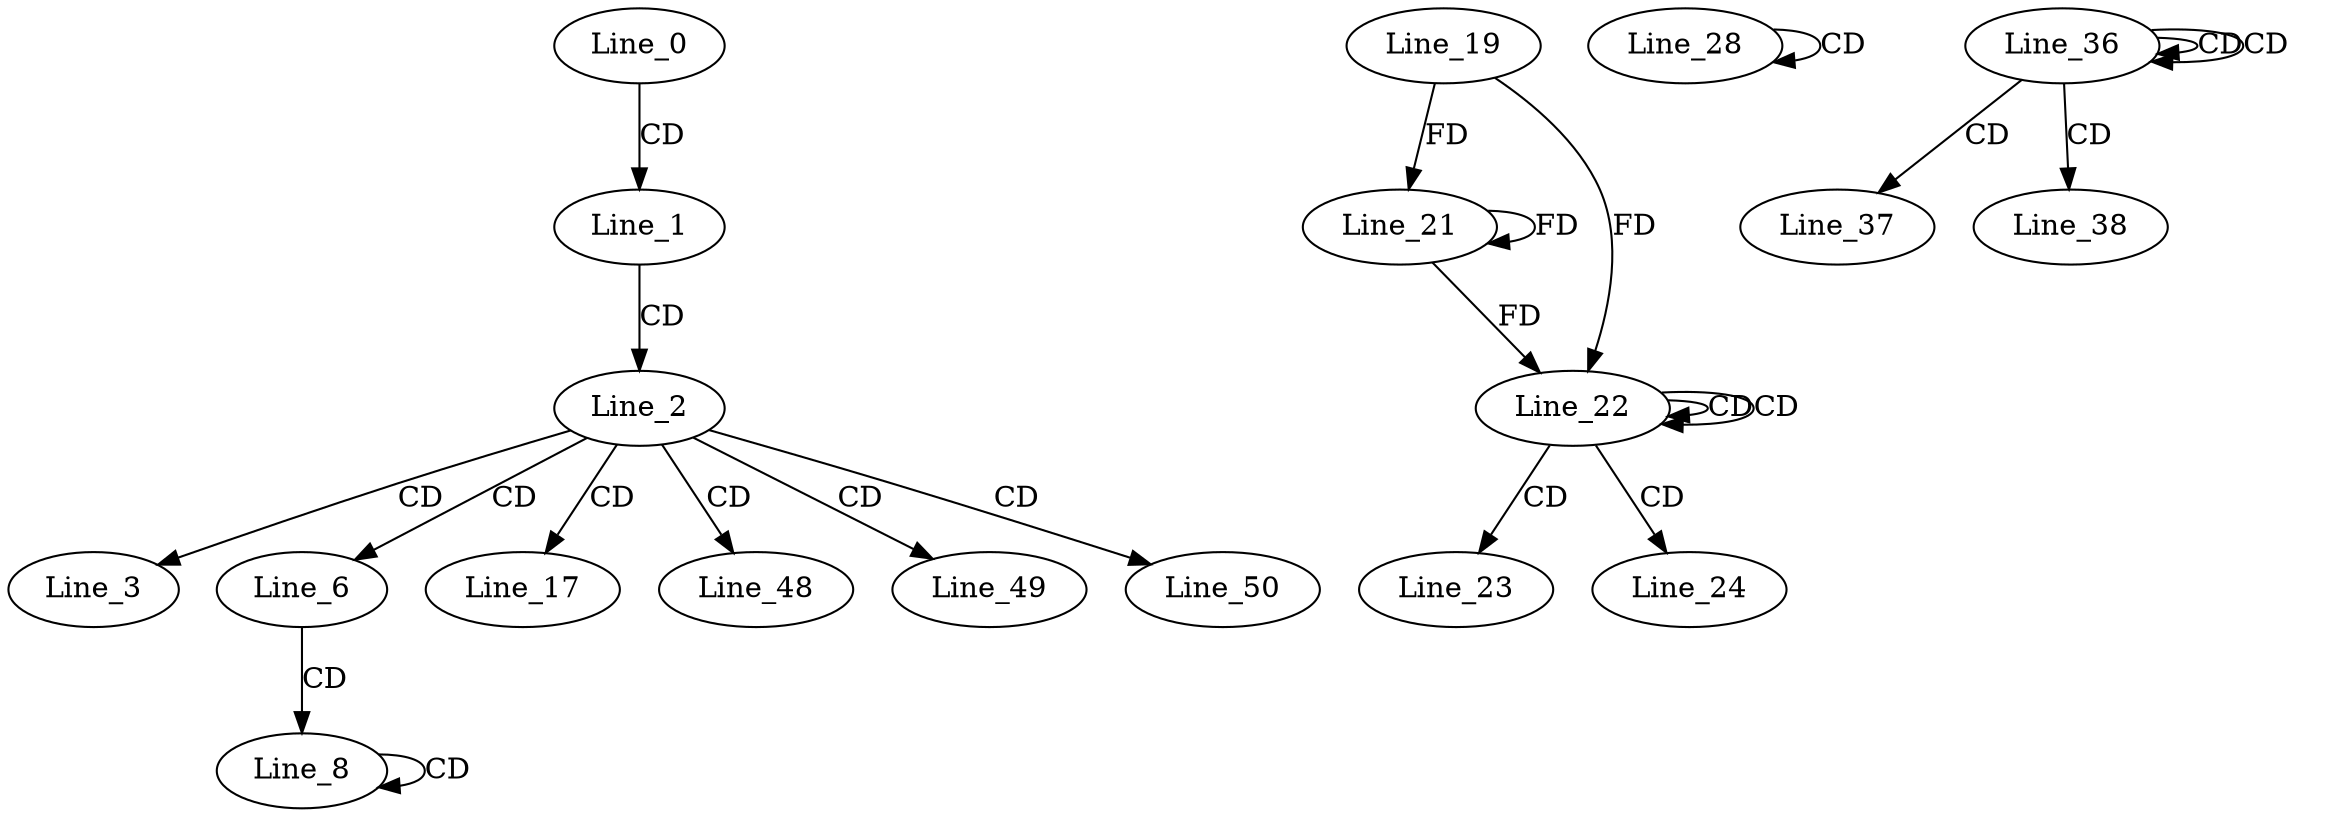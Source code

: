 digraph G {
  Line_0;
  Line_1;
  Line_2;
  Line_3;
  Line_6;
  Line_8;
  Line_8;
  Line_17;
  Line_19;
  Line_21;
  Line_21;
  Line_22;
  Line_22;
  Line_22;
  Line_23;
  Line_24;
  Line_28;
  Line_28;
  Line_36;
  Line_36;
  Line_36;
  Line_37;
  Line_38;
  Line_48;
  Line_49;
  Line_50;
  Line_0 -> Line_1 [ label="CD" ];
  Line_1 -> Line_2 [ label="CD" ];
  Line_2 -> Line_3 [ label="CD" ];
  Line_2 -> Line_6 [ label="CD" ];
  Line_6 -> Line_8 [ label="CD" ];
  Line_8 -> Line_8 [ label="CD" ];
  Line_2 -> Line_17 [ label="CD" ];
  Line_19 -> Line_21 [ label="FD" ];
  Line_21 -> Line_21 [ label="FD" ];
  Line_22 -> Line_22 [ label="CD" ];
  Line_22 -> Line_22 [ label="CD" ];
  Line_19 -> Line_22 [ label="FD" ];
  Line_21 -> Line_22 [ label="FD" ];
  Line_22 -> Line_23 [ label="CD" ];
  Line_22 -> Line_24 [ label="CD" ];
  Line_28 -> Line_28 [ label="CD" ];
  Line_36 -> Line_36 [ label="CD" ];
  Line_36 -> Line_36 [ label="CD" ];
  Line_36 -> Line_37 [ label="CD" ];
  Line_36 -> Line_38 [ label="CD" ];
  Line_2 -> Line_48 [ label="CD" ];
  Line_2 -> Line_49 [ label="CD" ];
  Line_2 -> Line_50 [ label="CD" ];
}
